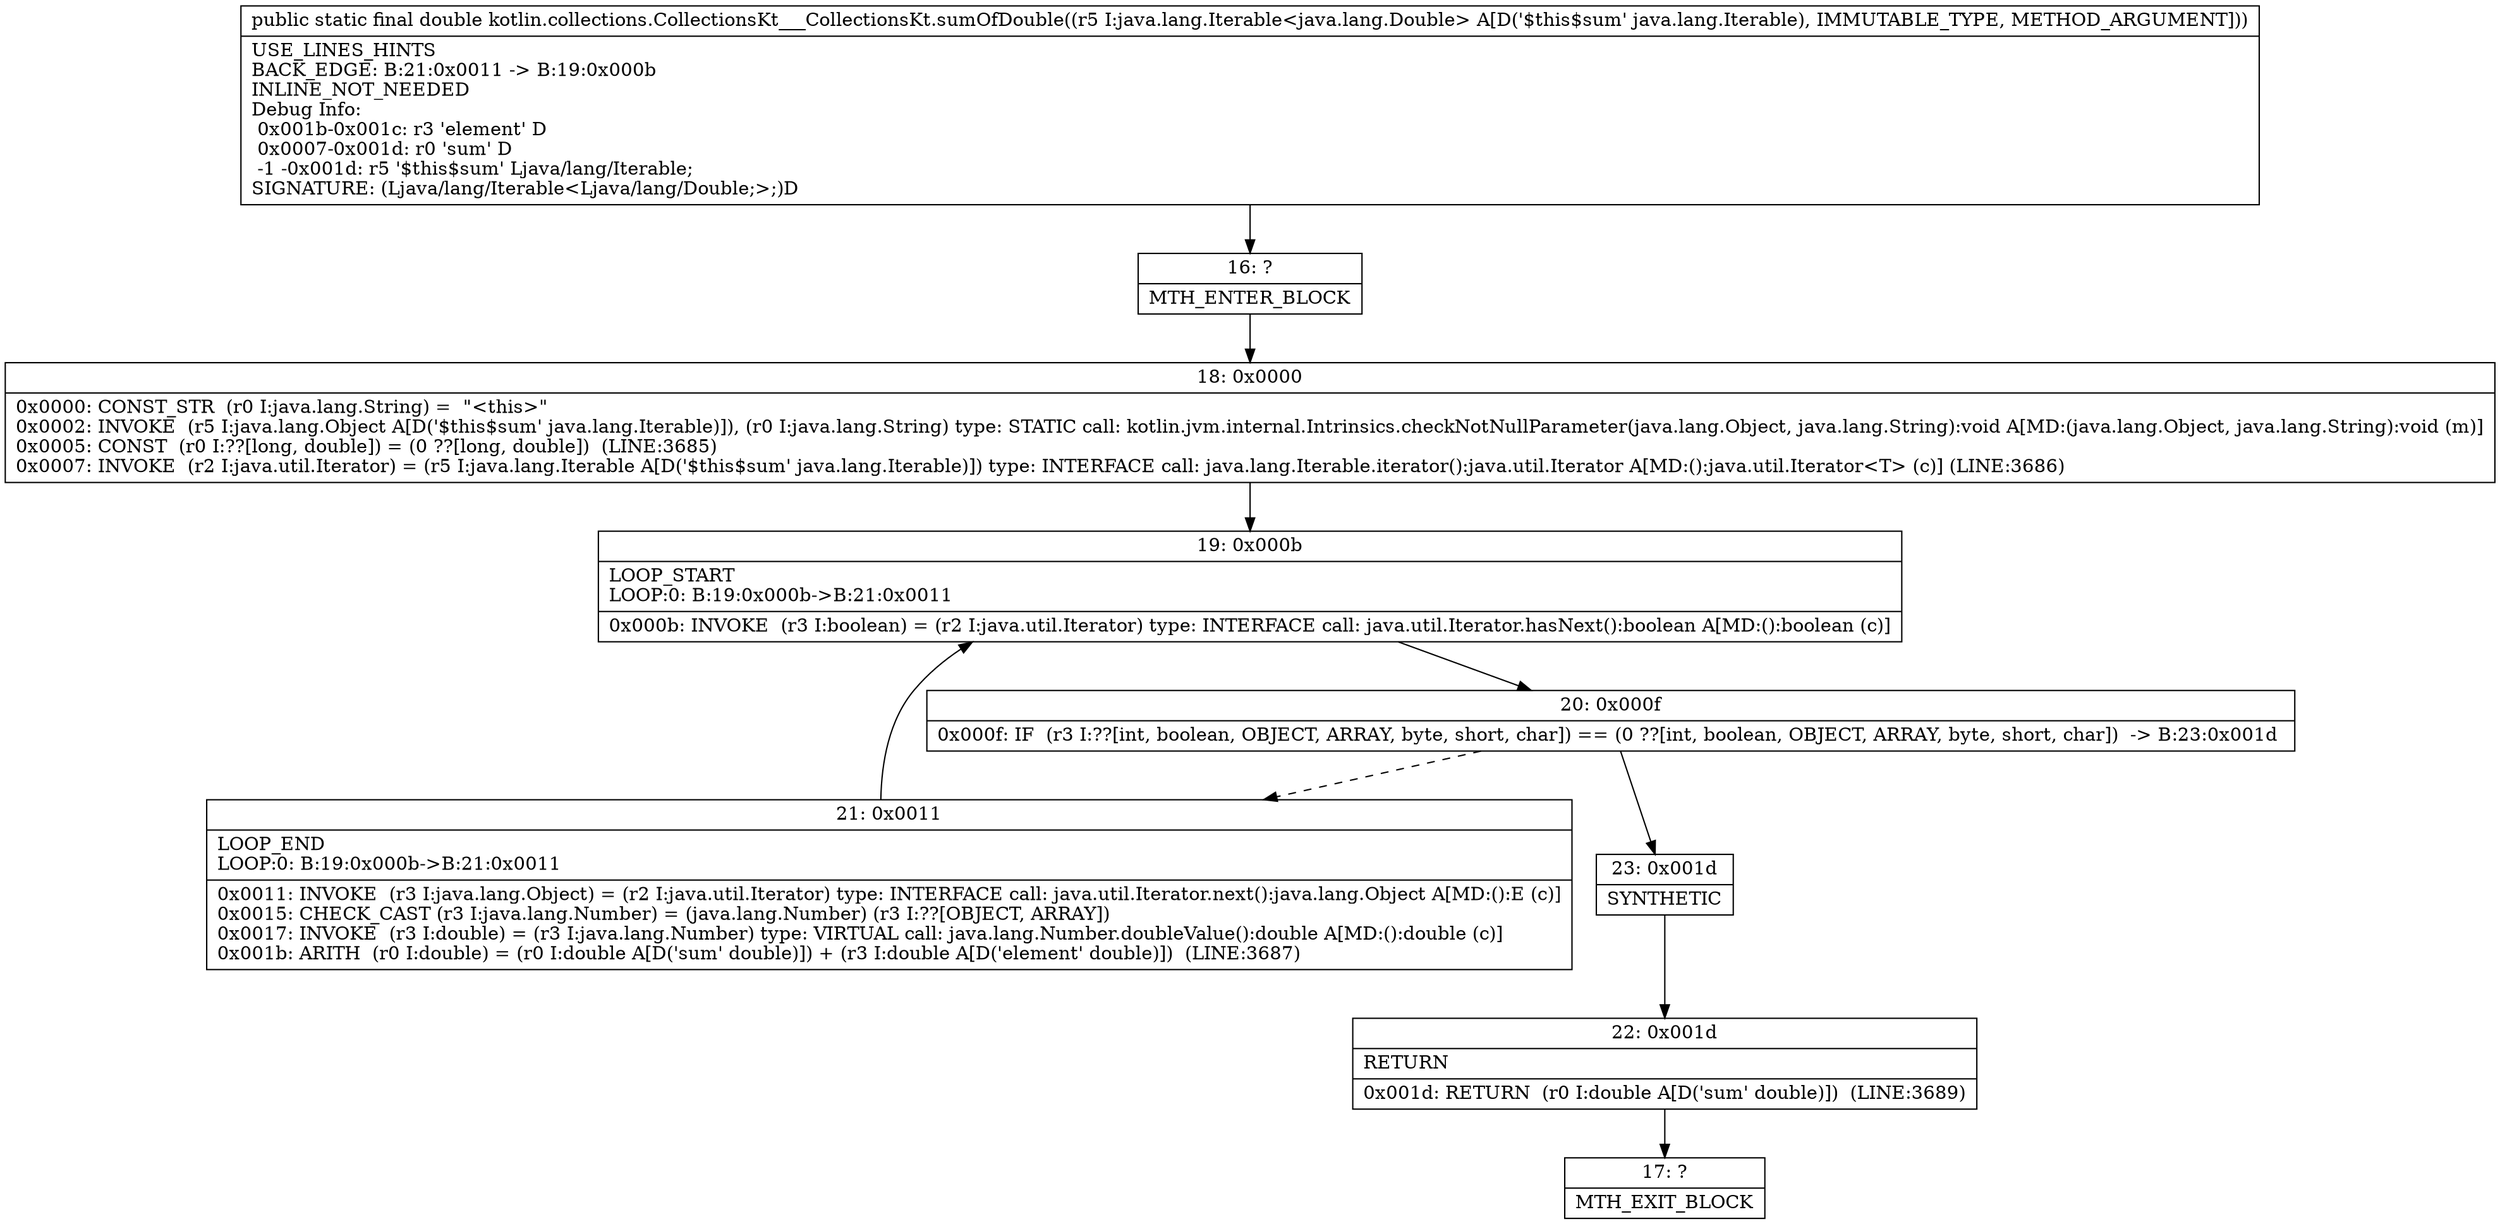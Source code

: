 digraph "CFG forkotlin.collections.CollectionsKt___CollectionsKt.sumOfDouble(Ljava\/lang\/Iterable;)D" {
Node_16 [shape=record,label="{16\:\ ?|MTH_ENTER_BLOCK\l}"];
Node_18 [shape=record,label="{18\:\ 0x0000|0x0000: CONST_STR  (r0 I:java.lang.String) =  \"\<this\>\" \l0x0002: INVOKE  (r5 I:java.lang.Object A[D('$this$sum' java.lang.Iterable)]), (r0 I:java.lang.String) type: STATIC call: kotlin.jvm.internal.Intrinsics.checkNotNullParameter(java.lang.Object, java.lang.String):void A[MD:(java.lang.Object, java.lang.String):void (m)]\l0x0005: CONST  (r0 I:??[long, double]) = (0 ??[long, double])  (LINE:3685)\l0x0007: INVOKE  (r2 I:java.util.Iterator) = (r5 I:java.lang.Iterable A[D('$this$sum' java.lang.Iterable)]) type: INTERFACE call: java.lang.Iterable.iterator():java.util.Iterator A[MD:():java.util.Iterator\<T\> (c)] (LINE:3686)\l}"];
Node_19 [shape=record,label="{19\:\ 0x000b|LOOP_START\lLOOP:0: B:19:0x000b\-\>B:21:0x0011\l|0x000b: INVOKE  (r3 I:boolean) = (r2 I:java.util.Iterator) type: INTERFACE call: java.util.Iterator.hasNext():boolean A[MD:():boolean (c)]\l}"];
Node_20 [shape=record,label="{20\:\ 0x000f|0x000f: IF  (r3 I:??[int, boolean, OBJECT, ARRAY, byte, short, char]) == (0 ??[int, boolean, OBJECT, ARRAY, byte, short, char])  \-\> B:23:0x001d \l}"];
Node_21 [shape=record,label="{21\:\ 0x0011|LOOP_END\lLOOP:0: B:19:0x000b\-\>B:21:0x0011\l|0x0011: INVOKE  (r3 I:java.lang.Object) = (r2 I:java.util.Iterator) type: INTERFACE call: java.util.Iterator.next():java.lang.Object A[MD:():E (c)]\l0x0015: CHECK_CAST (r3 I:java.lang.Number) = (java.lang.Number) (r3 I:??[OBJECT, ARRAY]) \l0x0017: INVOKE  (r3 I:double) = (r3 I:java.lang.Number) type: VIRTUAL call: java.lang.Number.doubleValue():double A[MD:():double (c)]\l0x001b: ARITH  (r0 I:double) = (r0 I:double A[D('sum' double)]) + (r3 I:double A[D('element' double)])  (LINE:3687)\l}"];
Node_23 [shape=record,label="{23\:\ 0x001d|SYNTHETIC\l}"];
Node_22 [shape=record,label="{22\:\ 0x001d|RETURN\l|0x001d: RETURN  (r0 I:double A[D('sum' double)])  (LINE:3689)\l}"];
Node_17 [shape=record,label="{17\:\ ?|MTH_EXIT_BLOCK\l}"];
MethodNode[shape=record,label="{public static final double kotlin.collections.CollectionsKt___CollectionsKt.sumOfDouble((r5 I:java.lang.Iterable\<java.lang.Double\> A[D('$this$sum' java.lang.Iterable), IMMUTABLE_TYPE, METHOD_ARGUMENT]))  | USE_LINES_HINTS\lBACK_EDGE: B:21:0x0011 \-\> B:19:0x000b\lINLINE_NOT_NEEDED\lDebug Info:\l  0x001b\-0x001c: r3 'element' D\l  0x0007\-0x001d: r0 'sum' D\l  \-1 \-0x001d: r5 '$this$sum' Ljava\/lang\/Iterable;\lSIGNATURE: (Ljava\/lang\/Iterable\<Ljava\/lang\/Double;\>;)D\l}"];
MethodNode -> Node_16;Node_16 -> Node_18;
Node_18 -> Node_19;
Node_19 -> Node_20;
Node_20 -> Node_21[style=dashed];
Node_20 -> Node_23;
Node_21 -> Node_19;
Node_23 -> Node_22;
Node_22 -> Node_17;
}

